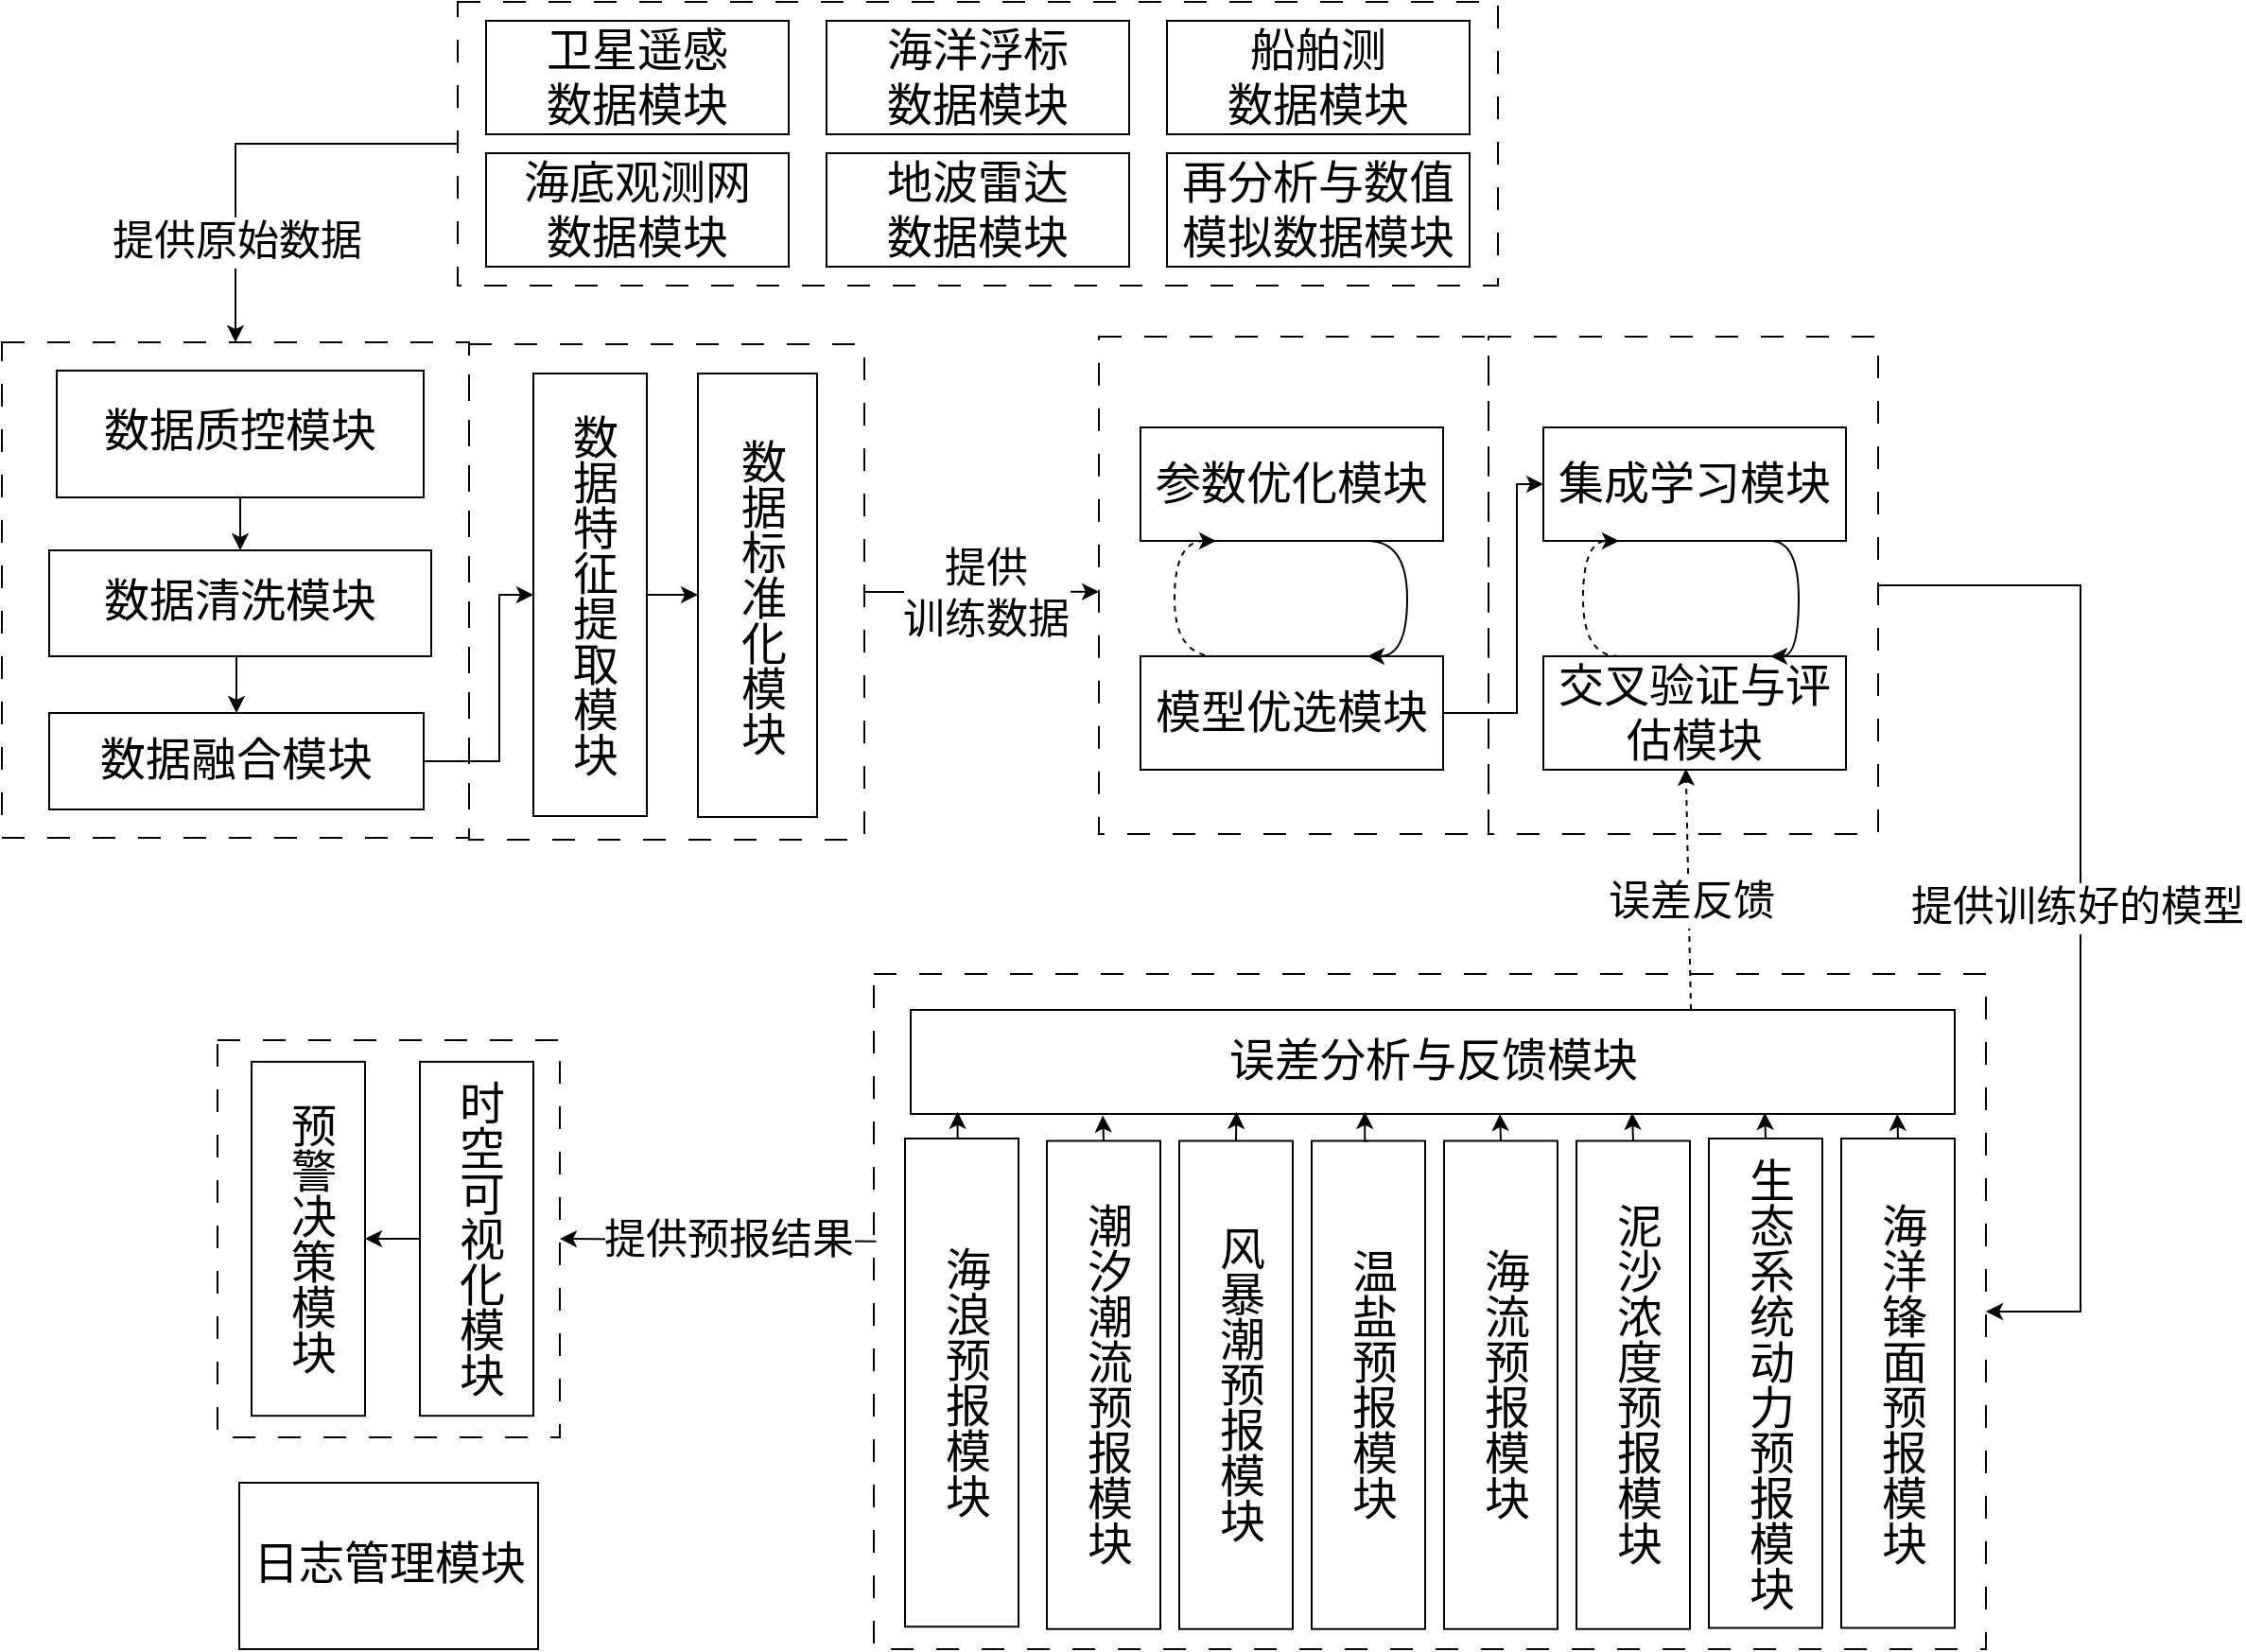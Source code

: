 <mxfile version="24.8.4">
  <diagram name="第 1 页" id="R5RWA77j1EfnbOuXcLx5">
    <mxGraphModel dx="2087" dy="1105" grid="0" gridSize="10" guides="1" tooltips="1" connect="1" arrows="1" fold="1" page="0" pageScale="1" pageWidth="827" pageHeight="1169" math="0" shadow="0">
      <root>
        <mxCell id="0" />
        <mxCell id="1" parent="0" />
        <mxCell id="3i6LpW2TI8DiR0ECyHMc-58" value="" style="rounded=0;whiteSpace=wrap;html=1;fillColor=none;dashed=1;dashPattern=12 12;strokeColor=#000000;" vertex="1" parent="1">
          <mxGeometry x="977" y="273" width="206" height="262.95" as="geometry" />
        </mxCell>
        <mxCell id="3i6LpW2TI8DiR0ECyHMc-26" value="&lt;p style=&quot;margin-top: 0pt; margin-bottom: 0pt; margin-left: 0in; direction: ltr; unicode-bidi: embed; word-break: normal;&quot;&gt;&lt;font face=&quot;宋体&quot;&gt;&lt;span style=&quot;font-size: 24px;&quot;&gt;集成学习模块&lt;/span&gt;&lt;/font&gt;&lt;/p&gt;" style="rounded=0;whiteSpace=wrap;html=1;" vertex="1" parent="1">
          <mxGeometry x="1006" y="321" width="160" height="60" as="geometry" />
        </mxCell>
        <mxCell id="3i6LpW2TI8DiR0ECyHMc-22" value="" style="rounded=0;whiteSpace=wrap;html=1;fillColor=none;dashed=1;dashPattern=12 12;strokeColor=#000000;" vertex="1" parent="1">
          <mxGeometry x="771" y="273" width="206" height="262.95" as="geometry" />
        </mxCell>
        <mxCell id="3i6LpW2TI8DiR0ECyHMc-51" value="" style="rounded=0;whiteSpace=wrap;html=1;fillColor=none;strokeColor=#000000;fontColor=#000000;dashed=1;dashPattern=12 12;" vertex="1" parent="1">
          <mxGeometry x="191" y="276" width="247" height="262" as="geometry" />
        </mxCell>
        <mxCell id="3i6LpW2TI8DiR0ECyHMc-52" value="" style="rounded=0;whiteSpace=wrap;html=1;fillColor=none;strokeColor=#000000;fontColor=#000000;dashed=1;dashPattern=12 12;" vertex="1" parent="1">
          <mxGeometry x="438" y="277" width="209" height="262" as="geometry" />
        </mxCell>
        <mxCell id="3i6LpW2TI8DiR0ECyHMc-2" value="" style="rounded=0;whiteSpace=wrap;html=1;fillColor=none;strokeColor=#000000;fontColor=#000000;dashed=1;dashPattern=12 12;" vertex="1" parent="1">
          <mxGeometry x="432" y="96" width="550" height="150" as="geometry" />
        </mxCell>
        <mxCell id="3i6LpW2TI8DiR0ECyHMc-3" value="&lt;p style=&quot;margin-top: 0pt; margin-bottom: 0pt; margin-left: 0in; direction: ltr; unicode-bidi: embed; word-break: normal;&quot;&gt;&lt;span style=&quot;font-size: 18pt; font-family: 宋体;&quot;&gt;卫星遥感&lt;/span&gt;&lt;/p&gt;&lt;p style=&quot;margin-top: 0pt; margin-bottom: 0pt; margin-left: 0in; direction: ltr; unicode-bidi: embed; word-break: normal;&quot;&gt;&lt;span style=&quot;font-size: 18pt; font-family: 宋体;&quot;&gt;数据模块&lt;/span&gt;&lt;/p&gt;" style="rounded=0;whiteSpace=wrap;html=1;" vertex="1" parent="1">
          <mxGeometry x="447" y="106" width="160" height="60" as="geometry" />
        </mxCell>
        <mxCell id="3i6LpW2TI8DiR0ECyHMc-4" value="&lt;p style=&quot;margin-top: 0pt; margin-bottom: 0pt; margin-left: 0in; direction: ltr; unicode-bidi: embed; word-break: normal;&quot;&gt;&lt;font face=&quot;宋体&quot;&gt;&lt;span style=&quot;font-size: 24px;&quot;&gt;海洋浮标&lt;/span&gt;&lt;/font&gt;&lt;/p&gt;&lt;p style=&quot;margin-top: 0pt; margin-bottom: 0pt; margin-left: 0in; direction: ltr; unicode-bidi: embed; word-break: normal;&quot;&gt;&lt;font face=&quot;宋体&quot;&gt;&lt;span style=&quot;font-size: 24px;&quot;&gt;数据模块&lt;/span&gt;&lt;/font&gt;&lt;/p&gt;" style="rounded=0;whiteSpace=wrap;html=1;" vertex="1" parent="1">
          <mxGeometry x="627" y="106" width="160" height="60" as="geometry" />
        </mxCell>
        <mxCell id="3i6LpW2TI8DiR0ECyHMc-5" value="&lt;p style=&quot;margin-top: 0pt; margin-bottom: 0pt; margin-left: 0in; direction: ltr; unicode-bidi: embed; word-break: normal;&quot;&gt;&lt;font face=&quot;宋体&quot;&gt;&lt;span style=&quot;font-size: 24px;&quot;&gt;船舶测&lt;/span&gt;&lt;/font&gt;&lt;/p&gt;&lt;p style=&quot;margin-top: 0pt; margin-bottom: 0pt; margin-left: 0in; direction: ltr; unicode-bidi: embed; word-break: normal;&quot;&gt;&lt;font face=&quot;宋体&quot;&gt;&lt;span style=&quot;font-size: 24px;&quot;&gt;数据模块&lt;/span&gt;&lt;/font&gt;&lt;/p&gt;" style="rounded=0;whiteSpace=wrap;html=1;" vertex="1" parent="1">
          <mxGeometry x="807" y="106" width="160" height="60" as="geometry" />
        </mxCell>
        <mxCell id="3i6LpW2TI8DiR0ECyHMc-6" value="&lt;p style=&quot;margin-top: 0pt; margin-bottom: 0pt; margin-left: 0in; direction: ltr; unicode-bidi: embed; word-break: normal;&quot;&gt;&lt;font face=&quot;宋体&quot;&gt;&lt;span style=&quot;font-size: 24px;&quot;&gt;海底观测网&lt;/span&gt;&lt;/font&gt;&lt;/p&gt;&lt;p style=&quot;margin-top: 0pt; margin-bottom: 0pt; margin-left: 0in; direction: ltr; unicode-bidi: embed; word-break: normal;&quot;&gt;&lt;font face=&quot;宋体&quot;&gt;&lt;span style=&quot;font-size: 24px;&quot;&gt;数据模块&lt;/span&gt;&lt;/font&gt;&lt;/p&gt;" style="rounded=0;whiteSpace=wrap;html=1;" vertex="1" parent="1">
          <mxGeometry x="447" y="176" width="160" height="60" as="geometry" />
        </mxCell>
        <mxCell id="3i6LpW2TI8DiR0ECyHMc-7" value="&lt;p style=&quot;margin-top: 0pt; margin-bottom: 0pt; margin-left: 0in; direction: ltr; unicode-bidi: embed; word-break: normal;&quot;&gt;&lt;font face=&quot;宋体&quot;&gt;&lt;span style=&quot;font-size: 24px;&quot;&gt;地波雷达&lt;/span&gt;&lt;/font&gt;&lt;/p&gt;&lt;p style=&quot;margin-top: 0pt; margin-bottom: 0pt; margin-left: 0in; direction: ltr; unicode-bidi: embed; word-break: normal;&quot;&gt;&lt;font face=&quot;宋体&quot;&gt;&lt;span style=&quot;font-size: 24px;&quot;&gt;数据模块&lt;/span&gt;&lt;/font&gt;&lt;/p&gt;" style="rounded=0;whiteSpace=wrap;html=1;" vertex="1" parent="1">
          <mxGeometry x="627" y="176" width="160" height="60" as="geometry" />
        </mxCell>
        <mxCell id="3i6LpW2TI8DiR0ECyHMc-8" value="&lt;p style=&quot;margin-top: 0pt; margin-bottom: 0pt; margin-left: 0in; direction: ltr; unicode-bidi: embed; word-break: normal;&quot;&gt;&lt;font face=&quot;宋体&quot;&gt;&lt;span style=&quot;font-size: 24px;&quot;&gt;再分析与数值模拟数据模块&lt;/span&gt;&lt;/font&gt;&lt;/p&gt;" style="rounded=0;whiteSpace=wrap;html=1;" vertex="1" parent="1">
          <mxGeometry x="807" y="176" width="160" height="60" as="geometry" />
        </mxCell>
        <mxCell id="3i6LpW2TI8DiR0ECyHMc-9" value="" style="endArrow=classic;html=1;rounded=0;exitX=0;exitY=0.5;exitDx=0;exitDy=0;edgeStyle=orthogonalEdgeStyle;entryX=0.5;entryY=0;entryDx=0;entryDy=0;" edge="1" parent="1" source="3i6LpW2TI8DiR0ECyHMc-2" target="3i6LpW2TI8DiR0ECyHMc-51">
          <mxGeometry relative="1" as="geometry">
            <mxPoint x="280" y="380" as="sourcePoint" />
            <mxPoint x="420" y="280" as="targetPoint" />
          </mxGeometry>
        </mxCell>
        <mxCell id="3i6LpW2TI8DiR0ECyHMc-10" value="&lt;font style=&quot;font-size: 22px;&quot; face=&quot;宋体&quot;&gt;提供原始数据&lt;/font&gt;" style="edgeLabel;html=1;align=center;verticalAlign=middle;resizable=0;points=[];" vertex="1" connectable="0" parent="3i6LpW2TI8DiR0ECyHMc-9">
          <mxGeometry x="0.004" y="-1" relative="1" as="geometry">
            <mxPoint x="-6" y="53" as="offset" />
          </mxGeometry>
        </mxCell>
        <mxCell id="3i6LpW2TI8DiR0ECyHMc-50" style="edgeStyle=orthogonalEdgeStyle;rounded=0;orthogonalLoop=1;jettySize=auto;html=1;exitX=0.5;exitY=1;exitDx=0;exitDy=0;entryX=0.5;entryY=0;entryDx=0;entryDy=0;" edge="1" parent="1" source="3i6LpW2TI8DiR0ECyHMc-14" target="3i6LpW2TI8DiR0ECyHMc-16">
          <mxGeometry relative="1" as="geometry" />
        </mxCell>
        <mxCell id="3i6LpW2TI8DiR0ECyHMc-14" value="&lt;span style=&quot;line-height: 18px; font-family: 宋体;&quot;&gt;&lt;font style=&quot;font-size: 24px;&quot;&gt;数据清洗模块&lt;/font&gt;&lt;/span&gt;" style="rounded=0;whiteSpace=wrap;html=1;align=center;" vertex="1" parent="1">
          <mxGeometry x="216" y="386" width="202" height="56" as="geometry" />
        </mxCell>
        <mxCell id="3i6LpW2TI8DiR0ECyHMc-15" value="&lt;span style=&quot;line-height: 18px; font-family: 宋体;&quot;&gt;&lt;font style=&quot;font-size: 24px;&quot;&gt;数据标准化模块&lt;/font&gt;&lt;/span&gt;" style="rounded=0;whiteSpace=wrap;html=1;align=center;textDirection=vertical-lr;" vertex="1" parent="1">
          <mxGeometry x="559" y="292.5" width="63" height="234.5" as="geometry" />
        </mxCell>
        <mxCell id="3i6LpW2TI8DiR0ECyHMc-53" style="edgeStyle=orthogonalEdgeStyle;rounded=0;orthogonalLoop=1;jettySize=auto;html=1;entryX=0;entryY=0.5;entryDx=0;entryDy=0;" edge="1" parent="1" source="3i6LpW2TI8DiR0ECyHMc-16" target="3i6LpW2TI8DiR0ECyHMc-17">
          <mxGeometry relative="1" as="geometry">
            <Array as="points">
              <mxPoint x="454" y="497" />
              <mxPoint x="454" y="409" />
            </Array>
          </mxGeometry>
        </mxCell>
        <mxCell id="3i6LpW2TI8DiR0ECyHMc-16" value="&lt;span style=&quot;line-height: 18px; font-family: 宋体;&quot;&gt;&lt;font style=&quot;font-size: 24px;&quot;&gt;数据融合模块&lt;/font&gt;&lt;/span&gt;" style="rounded=0;whiteSpace=wrap;html=1;align=center;" vertex="1" parent="1">
          <mxGeometry x="216" y="472" width="198" height="51" as="geometry" />
        </mxCell>
        <mxCell id="3i6LpW2TI8DiR0ECyHMc-54" style="edgeStyle=orthogonalEdgeStyle;rounded=0;orthogonalLoop=1;jettySize=auto;html=1;exitX=1;exitY=0.5;exitDx=0;exitDy=0;entryX=0;entryY=0.5;entryDx=0;entryDy=0;" edge="1" parent="1" source="3i6LpW2TI8DiR0ECyHMc-17" target="3i6LpW2TI8DiR0ECyHMc-15">
          <mxGeometry relative="1" as="geometry" />
        </mxCell>
        <mxCell id="3i6LpW2TI8DiR0ECyHMc-17" value="&lt;span style=&quot;line-height: 18px; font-family: 宋体;&quot;&gt;&lt;font style=&quot;font-size: 24px;&quot;&gt;数据特征提取模块&lt;/font&gt;&lt;/span&gt;" style="rounded=0;whiteSpace=wrap;html=1;align=center;textDirection=vertical-lr;" vertex="1" parent="1">
          <mxGeometry x="472" y="292.5" width="60" height="234" as="geometry" />
        </mxCell>
        <mxCell id="3i6LpW2TI8DiR0ECyHMc-49" style="edgeStyle=orthogonalEdgeStyle;rounded=0;orthogonalLoop=1;jettySize=auto;html=1;exitX=0.5;exitY=1;exitDx=0;exitDy=0;entryX=0.5;entryY=0;entryDx=0;entryDy=0;" edge="1" parent="1" source="3i6LpW2TI8DiR0ECyHMc-18" target="3i6LpW2TI8DiR0ECyHMc-14">
          <mxGeometry relative="1" as="geometry" />
        </mxCell>
        <mxCell id="3i6LpW2TI8DiR0ECyHMc-18" value="&lt;span style=&quot;line-height: 18px; font-family: 宋体;&quot;&gt;&lt;font style=&quot;font-size: 24px;&quot;&gt;数据质控模块&lt;/font&gt;&lt;/span&gt;" style="rounded=0;whiteSpace=wrap;html=1;align=center;" vertex="1" parent="1">
          <mxGeometry x="220" y="290.95" width="194" height="67.05" as="geometry" />
        </mxCell>
        <mxCell id="3i6LpW2TI8DiR0ECyHMc-19" value="" style="endArrow=classic;html=1;rounded=0;entryX=0;entryY=0.513;entryDx=0;entryDy=0;exitX=1;exitY=0.5;exitDx=0;exitDy=0;entryPerimeter=0;" edge="1" parent="1" source="3i6LpW2TI8DiR0ECyHMc-52" target="3i6LpW2TI8DiR0ECyHMc-22">
          <mxGeometry relative="1" as="geometry">
            <mxPoint x="679.16" y="306.412" as="sourcePoint" />
            <mxPoint x="900.0" y="353.322" as="targetPoint" />
          </mxGeometry>
        </mxCell>
        <mxCell id="3i6LpW2TI8DiR0ECyHMc-20" value="&lt;font style=&quot;font-size: 22px;&quot;&gt;&lt;font face=&quot;宋体&quot; style=&quot;font-size: 22px;&quot;&gt;提供&lt;/font&gt;&lt;/font&gt;&lt;div style=&quot;font-size: 22px;&quot;&gt;&lt;font style=&quot;font-size: 22px;&quot;&gt;&lt;span style=&quot;font-family: 宋体;&quot;&gt;训练数据&lt;/span&gt;&lt;/font&gt;&lt;/div&gt;" style="edgeLabel;resizable=0;html=1;;align=center;verticalAlign=middle;" connectable="0" vertex="1" parent="3i6LpW2TI8DiR0ECyHMc-19">
          <mxGeometry relative="1" as="geometry">
            <mxPoint x="2" y="1" as="offset" />
          </mxGeometry>
        </mxCell>
        <mxCell id="3i6LpW2TI8DiR0ECyHMc-23" value="&lt;p style=&quot;margin-top: 0pt; margin-bottom: 0pt; margin-left: 0in; direction: ltr; unicode-bidi: embed; word-break: normal;&quot;&gt;&lt;font face=&quot;宋体&quot;&gt;&lt;span style=&quot;font-size: 24px;&quot;&gt;参数优化模块&lt;/span&gt;&lt;/font&gt;&lt;/p&gt;" style="rounded=0;whiteSpace=wrap;html=1;" vertex="1" parent="1">
          <mxGeometry x="793" y="321" width="160" height="60" as="geometry" />
        </mxCell>
        <mxCell id="3i6LpW2TI8DiR0ECyHMc-61" style="edgeStyle=orthogonalEdgeStyle;rounded=0;orthogonalLoop=1;jettySize=auto;html=1;exitX=1;exitY=0.5;exitDx=0;exitDy=0;entryX=0;entryY=0.5;entryDx=0;entryDy=0;" edge="1" parent="1" source="3i6LpW2TI8DiR0ECyHMc-24" target="3i6LpW2TI8DiR0ECyHMc-26">
          <mxGeometry relative="1" as="geometry">
            <Array as="points">
              <mxPoint x="992" y="472" />
              <mxPoint x="992" y="351" />
            </Array>
          </mxGeometry>
        </mxCell>
        <mxCell id="3i6LpW2TI8DiR0ECyHMc-24" value="&lt;p style=&quot;margin-top: 0pt; margin-bottom: 0pt; margin-left: 0in; direction: ltr; unicode-bidi: embed; word-break: normal;&quot;&gt;&lt;font face=&quot;宋体&quot;&gt;&lt;span style=&quot;font-size: 24px;&quot;&gt;模型优选模块&lt;/span&gt;&lt;/font&gt;&lt;/p&gt;" style="rounded=0;whiteSpace=wrap;html=1;" vertex="1" parent="1">
          <mxGeometry x="793" y="442" width="160" height="60" as="geometry" />
        </mxCell>
        <mxCell id="3i6LpW2TI8DiR0ECyHMc-74" style="edgeStyle=orthogonalEdgeStyle;rounded=0;orthogonalLoop=1;jettySize=auto;html=1;exitX=0.25;exitY=0;exitDx=0;exitDy=0;entryX=0.25;entryY=1;entryDx=0;entryDy=0;curved=1;dashed=1;" edge="1" parent="1" source="3i6LpW2TI8DiR0ECyHMc-25" target="3i6LpW2TI8DiR0ECyHMc-26">
          <mxGeometry relative="1" as="geometry">
            <Array as="points">
              <mxPoint x="1027" y="442" />
              <mxPoint x="1027" y="381" />
            </Array>
          </mxGeometry>
        </mxCell>
        <mxCell id="3i6LpW2TI8DiR0ECyHMc-25" value="&lt;p style=&quot;margin-top: 0pt; margin-bottom: 0pt; margin-left: 0in; direction: ltr; unicode-bidi: embed; word-break: normal;&quot;&gt;&lt;font face=&quot;宋体&quot;&gt;&lt;span style=&quot;font-size: 24px;&quot;&gt;交叉验证与评估模块&lt;/span&gt;&lt;/font&gt;&lt;/p&gt;" style="rounded=0;whiteSpace=wrap;html=1;" vertex="1" parent="1">
          <mxGeometry x="1006" y="442" width="160" height="60" as="geometry" />
        </mxCell>
        <mxCell id="3i6LpW2TI8DiR0ECyHMc-27" value="" style="endArrow=classic;html=1;rounded=0;exitX=1;exitY=0.5;exitDx=0;exitDy=0;entryX=1;entryY=0.5;entryDx=0;entryDy=0;edgeStyle=orthogonalEdgeStyle;" edge="1" parent="1" source="3i6LpW2TI8DiR0ECyHMc-58" target="3i6LpW2TI8DiR0ECyHMc-30">
          <mxGeometry relative="1" as="geometry">
            <mxPoint x="900" y="584" as="sourcePoint" />
            <mxPoint x="983" y="612" as="targetPoint" />
            <Array as="points">
              <mxPoint x="1290" y="405" />
              <mxPoint x="1290" y="789" />
            </Array>
          </mxGeometry>
        </mxCell>
        <mxCell id="3i6LpW2TI8DiR0ECyHMc-28" value="&lt;font style=&quot;font-size: 22px;&quot; face=&quot;宋体&quot;&gt;提供训练好的模型&lt;/font&gt;" style="edgeLabel;resizable=0;html=1;;align=center;verticalAlign=middle;" connectable="0" vertex="1" parent="3i6LpW2TI8DiR0ECyHMc-27">
          <mxGeometry relative="1" as="geometry">
            <mxPoint x="-2" y="7" as="offset" />
          </mxGeometry>
        </mxCell>
        <mxCell id="3i6LpW2TI8DiR0ECyHMc-30" value="" style="rounded=0;whiteSpace=wrap;html=1;fillColor=none;dashed=1;dashPattern=12 12;strokeColor=#000000;" vertex="1" parent="1">
          <mxGeometry x="652" y="610" width="588" height="357" as="geometry" />
        </mxCell>
        <mxCell id="3i6LpW2TI8DiR0ECyHMc-31" value="&lt;span style=&quot;line-height: 18px; font-family: 宋体;&quot;&gt;&lt;font style=&quot;font-size: 24px;&quot;&gt;温盐预报模块&lt;/font&gt;&lt;/span&gt;" style="rounded=0;whiteSpace=wrap;html=1;textDirection=vertical-lr;align=center;" vertex="1" parent="1">
          <mxGeometry x="883.5" y="698.25" width="60" height="258.12" as="geometry" />
        </mxCell>
        <mxCell id="3i6LpW2TI8DiR0ECyHMc-32" value="&lt;span style=&quot;line-height: 18px; font-family: 宋体;&quot;&gt;&lt;font style=&quot;font-size: 24px;&quot;&gt;海流预报模块&lt;/font&gt;&lt;/span&gt;" style="rounded=0;whiteSpace=wrap;html=1;textDirection=vertical-lr;align=center;" vertex="1" parent="1">
          <mxGeometry x="953.5" y="698.25" width="60" height="258.12" as="geometry" />
        </mxCell>
        <mxCell id="3i6LpW2TI8DiR0ECyHMc-33" value="&lt;span style=&quot;line-height: 18px; font-family: 宋体;&quot;&gt;&lt;font style=&quot;font-size: 24px;&quot;&gt;泥沙浓度预报模块&lt;/font&gt;&lt;/span&gt;" style="rounded=0;whiteSpace=wrap;html=1;textDirection=vertical-lr;align=center;" vertex="1" parent="1">
          <mxGeometry x="1023.5" y="698.25" width="60" height="258.12" as="geometry" />
        </mxCell>
        <mxCell id="3i6LpW2TI8DiR0ECyHMc-34" value="&lt;span style=&quot;line-height: 18px; font-family: 宋体;&quot;&gt;&lt;font style=&quot;font-size: 24px;&quot;&gt;生态系统动力预报模块&lt;/font&gt;&lt;/span&gt;" style="rounded=0;whiteSpace=wrap;html=1;textDirection=vertical-lr;align=center;" vertex="1" parent="1">
          <mxGeometry x="1093.5" y="697" width="60" height="258.75" as="geometry" />
        </mxCell>
        <mxCell id="3i6LpW2TI8DiR0ECyHMc-35" value="&lt;span style=&quot;line-height: 18px; font-family: 宋体;&quot;&gt;&lt;font style=&quot;font-size: 24px;&quot;&gt;风暴潮预报模块&lt;/font&gt;&lt;/span&gt;" style="rounded=0;whiteSpace=wrap;html=1;textDirection=vertical-lr;align=center;" vertex="1" parent="1">
          <mxGeometry x="813.5" y="698.25" width="60" height="258.12" as="geometry" />
        </mxCell>
        <mxCell id="3i6LpW2TI8DiR0ECyHMc-36" value="&lt;span style=&quot;line-height: 18px; font-family: 宋体;&quot;&gt;&lt;font style=&quot;font-size: 24px;&quot;&gt;潮汐潮流预报模块&lt;/font&gt;&lt;/span&gt;" style="rounded=0;whiteSpace=wrap;html=1;textDirection=vertical-lr;align=center;" vertex="1" parent="1">
          <mxGeometry x="743.5" y="698.25" width="60" height="258.12" as="geometry" />
        </mxCell>
        <mxCell id="3i6LpW2TI8DiR0ECyHMc-37" value="&lt;span style=&quot;line-height: 18px; font-family: 宋体;&quot;&gt;&lt;font style=&quot;font-size: 24px;&quot;&gt;海浪预报模块&lt;/font&gt;&lt;/span&gt;" style="rounded=0;whiteSpace=wrap;html=1;textDirection=vertical-lr;align=center;" vertex="1" parent="1">
          <mxGeometry x="668.5" y="697" width="60" height="258.12" as="geometry" />
        </mxCell>
        <mxCell id="3i6LpW2TI8DiR0ECyHMc-38" value="&lt;span style=&quot;line-height: 18px; font-family: 宋体;&quot;&gt;&lt;font style=&quot;font-size: 24px;&quot;&gt;海洋锋面预报模块&lt;/font&gt;&lt;/span&gt;" style="rounded=0;whiteSpace=wrap;html=1;textDirection=vertical-lr;align=center;" vertex="1" parent="1">
          <mxGeometry x="1163.5" y="697" width="60" height="258.75" as="geometry" />
        </mxCell>
        <mxCell id="3i6LpW2TI8DiR0ECyHMc-39" value="&lt;span style=&quot;line-height: 18px; font-family: 宋体;&quot;&gt;&lt;font style=&quot;font-size: 24px;&quot;&gt;误差分析与反馈模块&lt;/font&gt;&lt;/span&gt;" style="rounded=0;whiteSpace=wrap;html=1;align=center;" vertex="1" parent="1">
          <mxGeometry x="671.5" y="629" width="552" height="55" as="geometry" />
        </mxCell>
        <mxCell id="3i6LpW2TI8DiR0ECyHMc-40" value="" style="endArrow=classic;html=1;rounded=0;entryX=0.471;entryY=0.99;entryDx=0;entryDy=0;dashed=1;entryPerimeter=0;" edge="1" parent="1" target="3i6LpW2TI8DiR0ECyHMc-25">
          <mxGeometry relative="1" as="geometry">
            <mxPoint x="1084" y="629" as="sourcePoint" />
            <mxPoint x="910" y="660" as="targetPoint" />
          </mxGeometry>
        </mxCell>
        <mxCell id="3i6LpW2TI8DiR0ECyHMc-41" value="&lt;font face=&quot;宋体&quot; style=&quot;font-size: 22px;&quot;&gt;误差反馈&lt;/font&gt;" style="edgeLabel;resizable=0;html=1;;align=center;verticalAlign=middle;" connectable="0" vertex="1" parent="3i6LpW2TI8DiR0ECyHMc-40">
          <mxGeometry relative="1" as="geometry">
            <mxPoint x="1" y="7" as="offset" />
          </mxGeometry>
        </mxCell>
        <mxCell id="3i6LpW2TI8DiR0ECyHMc-42" value="" style="rounded=0;whiteSpace=wrap;html=1;fillColor=none;dashed=1;dashPattern=12 12;strokeColor=#000000;" vertex="1" parent="1">
          <mxGeometry x="305" y="645" width="181" height="210" as="geometry" />
        </mxCell>
        <mxCell id="3i6LpW2TI8DiR0ECyHMc-43" value="" style="endArrow=classic;html=1;rounded=0;exitX=0.002;exitY=0.396;exitDx=0;exitDy=0;entryX=1;entryY=0.5;entryDx=0;entryDy=0;exitPerimeter=0;" edge="1" parent="1" source="3i6LpW2TI8DiR0ECyHMc-30" target="3i6LpW2TI8DiR0ECyHMc-42">
          <mxGeometry relative="1" as="geometry">
            <mxPoint x="570" y="490" as="sourcePoint" />
            <mxPoint x="670" y="490" as="targetPoint" />
          </mxGeometry>
        </mxCell>
        <mxCell id="3i6LpW2TI8DiR0ECyHMc-44" value="&lt;font face=&quot;宋体&quot; style=&quot;font-size: 22px;&quot;&gt;提供预报结果&lt;/font&gt;" style="edgeLabel;resizable=0;html=1;;align=center;verticalAlign=middle;" connectable="0" vertex="1" parent="3i6LpW2TI8DiR0ECyHMc-43">
          <mxGeometry relative="1" as="geometry">
            <mxPoint x="5" as="offset" />
          </mxGeometry>
        </mxCell>
        <mxCell id="3i6LpW2TI8DiR0ECyHMc-45" value="&lt;span style=&quot;line-height: 18px; font-family: 宋体;&quot;&gt;&lt;font style=&quot;font-size: 24px;&quot;&gt;日志管理模块&lt;/font&gt;&lt;/span&gt;" style="rounded=0;whiteSpace=wrap;html=1;align=center;" vertex="1" parent="1">
          <mxGeometry x="316.5" y="879" width="158" height="88" as="geometry" />
        </mxCell>
        <mxCell id="3i6LpW2TI8DiR0ECyHMc-46" value="&lt;span style=&quot;line-height: 18px; font-family: 宋体;&quot;&gt;&lt;font style=&quot;font-size: 24px;&quot;&gt;时空可视化模块&lt;/font&gt;&lt;/span&gt;" style="rounded=0;whiteSpace=wrap;html=1;textDirection=vertical-lr;align=center;" vertex="1" parent="1">
          <mxGeometry x="412" y="656.41" width="60" height="187.19" as="geometry" />
        </mxCell>
        <mxCell id="3i6LpW2TI8DiR0ECyHMc-47" value="&lt;span style=&quot;line-height: 18px; font-family: 宋体;&quot;&gt;&lt;font style=&quot;font-size: 24px;&quot;&gt;预警决策模块&lt;/font&gt;&lt;/span&gt;" style="rounded=0;whiteSpace=wrap;html=1;textDirection=vertical-lr;align=center;" vertex="1" parent="1">
          <mxGeometry x="323" y="656.41" width="60" height="187.19" as="geometry" />
        </mxCell>
        <mxCell id="3i6LpW2TI8DiR0ECyHMc-56" value="" style="endArrow=classic;html=1;rounded=0;exitX=0.25;exitY=0;exitDx=0;exitDy=0;entryX=0.25;entryY=1;entryDx=0;entryDy=0;edgeStyle=orthogonalEdgeStyle;curved=1;dashed=1;" edge="1" parent="1" source="3i6LpW2TI8DiR0ECyHMc-24" target="3i6LpW2TI8DiR0ECyHMc-23">
          <mxGeometry width="50" height="50" relative="1" as="geometry">
            <mxPoint x="960" y="423" as="sourcePoint" />
            <mxPoint x="1010" y="373" as="targetPoint" />
            <Array as="points">
              <mxPoint x="811" y="442" />
              <mxPoint x="811" y="381" />
            </Array>
          </mxGeometry>
        </mxCell>
        <mxCell id="3i6LpW2TI8DiR0ECyHMc-57" value="" style="endArrow=classic;html=1;rounded=0;exitX=0.75;exitY=1;exitDx=0;exitDy=0;entryX=0.75;entryY=0;entryDx=0;entryDy=0;edgeStyle=orthogonalEdgeStyle;curved=1;" edge="1" parent="1" source="3i6LpW2TI8DiR0ECyHMc-23" target="3i6LpW2TI8DiR0ECyHMc-24">
          <mxGeometry width="50" height="50" relative="1" as="geometry">
            <mxPoint x="960" y="423" as="sourcePoint" />
            <mxPoint x="1010" y="373" as="targetPoint" />
            <Array as="points">
              <mxPoint x="934" y="381" />
              <mxPoint x="934" y="442" />
            </Array>
          </mxGeometry>
        </mxCell>
        <mxCell id="3i6LpW2TI8DiR0ECyHMc-64" style="edgeStyle=orthogonalEdgeStyle;rounded=0;orthogonalLoop=1;jettySize=auto;html=1;exitX=0.5;exitY=0;exitDx=0;exitDy=0;entryX=0.045;entryY=0.98;entryDx=0;entryDy=0;entryPerimeter=0;" edge="1" parent="1" source="3i6LpW2TI8DiR0ECyHMc-37" target="3i6LpW2TI8DiR0ECyHMc-39">
          <mxGeometry relative="1" as="geometry" />
        </mxCell>
        <mxCell id="3i6LpW2TI8DiR0ECyHMc-65" style="edgeStyle=orthogonalEdgeStyle;rounded=0;orthogonalLoop=1;jettySize=auto;html=1;exitX=0.5;exitY=0;exitDx=0;exitDy=0;entryX=0.184;entryY=1.014;entryDx=0;entryDy=0;entryPerimeter=0;" edge="1" parent="1" source="3i6LpW2TI8DiR0ECyHMc-36" target="3i6LpW2TI8DiR0ECyHMc-39">
          <mxGeometry relative="1" as="geometry" />
        </mxCell>
        <mxCell id="3i6LpW2TI8DiR0ECyHMc-66" style="edgeStyle=orthogonalEdgeStyle;rounded=0;orthogonalLoop=1;jettySize=auto;html=1;exitX=0.5;exitY=0;exitDx=0;exitDy=0;entryX=0.312;entryY=0.98;entryDx=0;entryDy=0;entryPerimeter=0;" edge="1" parent="1" source="3i6LpW2TI8DiR0ECyHMc-35" target="3i6LpW2TI8DiR0ECyHMc-39">
          <mxGeometry relative="1" as="geometry" />
        </mxCell>
        <mxCell id="3i6LpW2TI8DiR0ECyHMc-67" style="edgeStyle=orthogonalEdgeStyle;rounded=0;orthogonalLoop=1;jettySize=auto;html=1;exitX=0.5;exitY=0;exitDx=0;exitDy=0;entryX=0.435;entryY=0.98;entryDx=0;entryDy=0;entryPerimeter=0;" edge="1" parent="1" source="3i6LpW2TI8DiR0ECyHMc-31" target="3i6LpW2TI8DiR0ECyHMc-39">
          <mxGeometry relative="1" as="geometry" />
        </mxCell>
        <mxCell id="3i6LpW2TI8DiR0ECyHMc-68" style="edgeStyle=orthogonalEdgeStyle;rounded=0;orthogonalLoop=1;jettySize=auto;html=1;exitX=0.5;exitY=0;exitDx=0;exitDy=0;" edge="1" parent="1" source="3i6LpW2TI8DiR0ECyHMc-32">
          <mxGeometry relative="1" as="geometry">
            <mxPoint x="983" y="684" as="targetPoint" />
          </mxGeometry>
        </mxCell>
        <mxCell id="3i6LpW2TI8DiR0ECyHMc-69" style="edgeStyle=orthogonalEdgeStyle;rounded=0;orthogonalLoop=1;jettySize=auto;html=1;exitX=0.5;exitY=0;exitDx=0;exitDy=0;entryX=0.691;entryY=0.989;entryDx=0;entryDy=0;entryPerimeter=0;" edge="1" parent="1" source="3i6LpW2TI8DiR0ECyHMc-33" target="3i6LpW2TI8DiR0ECyHMc-39">
          <mxGeometry relative="1" as="geometry" />
        </mxCell>
        <mxCell id="3i6LpW2TI8DiR0ECyHMc-70" style="edgeStyle=orthogonalEdgeStyle;rounded=0;orthogonalLoop=1;jettySize=auto;html=1;exitX=0.5;exitY=0;exitDx=0;exitDy=0;entryX=0.818;entryY=0.989;entryDx=0;entryDy=0;entryPerimeter=0;" edge="1" parent="1" source="3i6LpW2TI8DiR0ECyHMc-34" target="3i6LpW2TI8DiR0ECyHMc-39">
          <mxGeometry relative="1" as="geometry" />
        </mxCell>
        <mxCell id="3i6LpW2TI8DiR0ECyHMc-71" style="edgeStyle=orthogonalEdgeStyle;rounded=0;orthogonalLoop=1;jettySize=auto;html=1;exitX=0.5;exitY=0;exitDx=0;exitDy=0;entryX=0.945;entryY=0.999;entryDx=0;entryDy=0;entryPerimeter=0;" edge="1" parent="1" source="3i6LpW2TI8DiR0ECyHMc-38" target="3i6LpW2TI8DiR0ECyHMc-39">
          <mxGeometry relative="1" as="geometry" />
        </mxCell>
        <mxCell id="3i6LpW2TI8DiR0ECyHMc-76" value="" style="endArrow=classic;html=1;rounded=0;exitX=0.75;exitY=1;exitDx=0;exitDy=0;entryX=0.75;entryY=0;entryDx=0;entryDy=0;edgeStyle=orthogonalEdgeStyle;curved=1;" edge="1" parent="1" source="3i6LpW2TI8DiR0ECyHMc-26" target="3i6LpW2TI8DiR0ECyHMc-25">
          <mxGeometry width="50" height="50" relative="1" as="geometry">
            <mxPoint x="1012" y="416" as="sourcePoint" />
            <mxPoint x="1062" y="366" as="targetPoint" />
            <Array as="points">
              <mxPoint x="1141" y="381" />
              <mxPoint x="1141" y="442" />
            </Array>
          </mxGeometry>
        </mxCell>
        <mxCell id="3i6LpW2TI8DiR0ECyHMc-77" value="" style="endArrow=classic;html=1;rounded=0;exitX=0;exitY=0.5;exitDx=0;exitDy=0;entryX=1;entryY=0.5;entryDx=0;entryDy=0;" edge="1" parent="1" source="3i6LpW2TI8DiR0ECyHMc-46" target="3i6LpW2TI8DiR0ECyHMc-47">
          <mxGeometry width="50" height="50" relative="1" as="geometry">
            <mxPoint x="587" y="752" as="sourcePoint" />
            <mxPoint x="637" y="702" as="targetPoint" />
          </mxGeometry>
        </mxCell>
      </root>
    </mxGraphModel>
  </diagram>
</mxfile>
